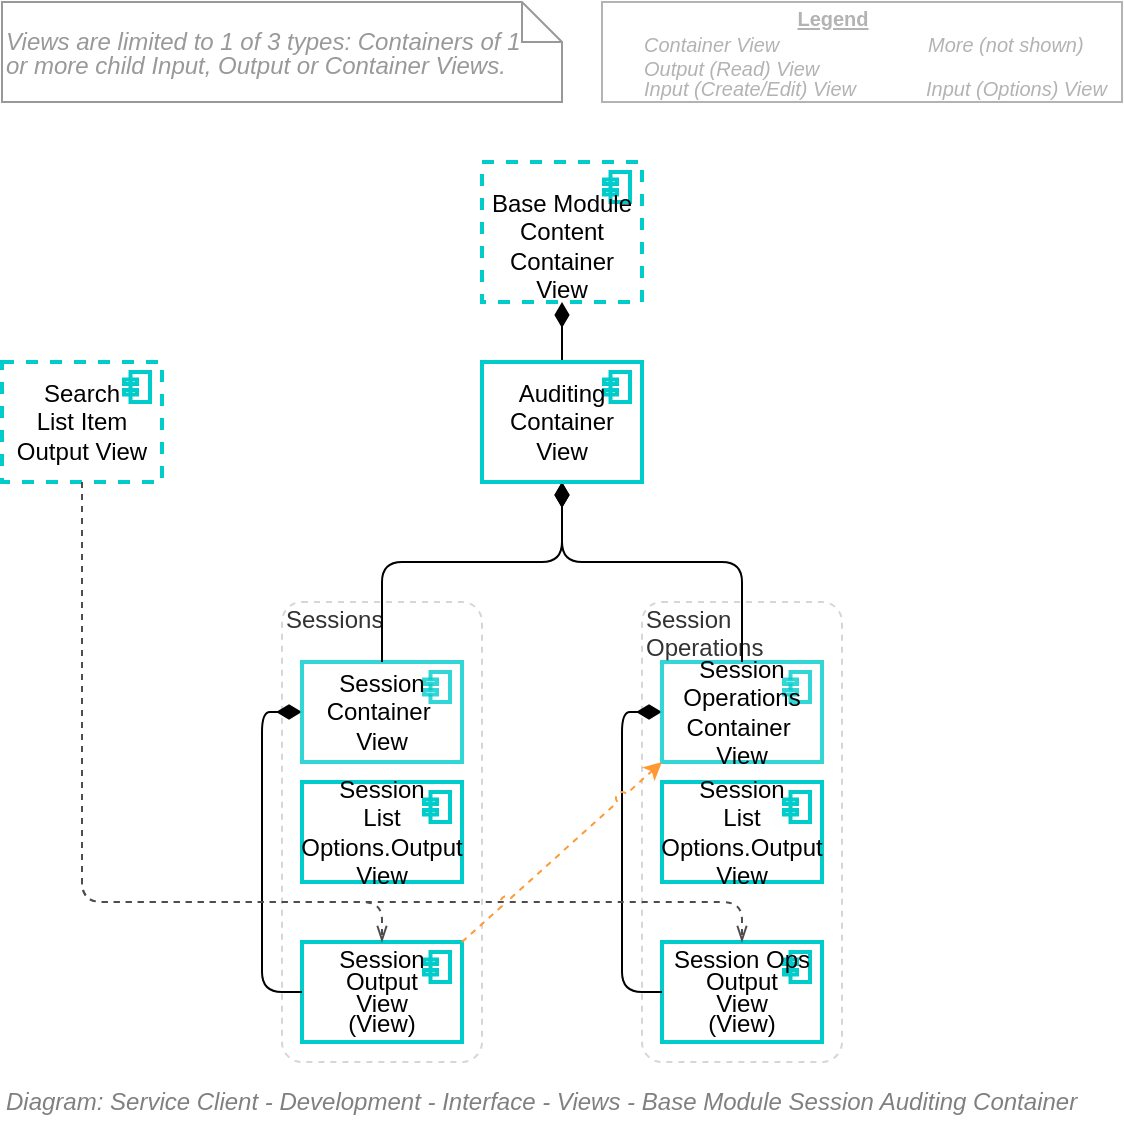 <mxfile version="20.2.4" type="google"><diagram id="pkUMfC8-6TmzSugX8mLz" name="Page-1"><mxGraphModel grid="1" page="1" gridSize="10" guides="1" tooltips="1" connect="1" arrows="1" fold="1" pageScale="1" pageWidth="827" pageHeight="1169" math="0" shadow="0"><root><mxCell id="0"/><mxCell id="1" parent="0"/><mxCell id="RaeEFFDwphc9W_5oiox0-1" value="Sessions" style="rounded=1;whiteSpace=wrap;html=1;shadow=0;glass=0;comic=0;strokeColor=#CCCCCC;fillColor=none;fontSize=12;align=left;fontColor=#333333;recursiveResize=0;container=1;collapsible=0;dashed=1;verticalAlign=top;spacing=2;spacingTop=-5;absoluteArcSize=1;opacity=80;" vertex="1" parent="1"><mxGeometry x="260" y="480" width="100" height="230" as="geometry"/></mxCell><mxCell id="RaeEFFDwphc9W_5oiox0-2" value="&lt;p style=&quot;line-height: 90%&quot;&gt;&lt;span style=&quot;font-size: 12px&quot;&gt;Session&lt;br style=&quot;font-size: 12px&quot;&gt;&lt;/span&gt;&lt;span style=&quot;font-size: 12px&quot;&gt;Output&lt;br style=&quot;font-size: 12px&quot;&gt;&lt;/span&gt;&lt;span style=&quot;font-size: 12px&quot;&gt;View&lt;br&gt;(View)&lt;br style=&quot;font-size: 12px&quot;&gt;&lt;/span&gt;&lt;/p&gt;" style="html=1;outlineConnect=0;whiteSpace=wrap;fillColor=none;strokeColor=#00CCCC;shape=mxgraph.archimate3.application;appType=comp;archiType=square;fontSize=12;verticalAlign=middle;container=1;collapsible=0;strokeWidth=2;" vertex="1" parent="RaeEFFDwphc9W_5oiox0-1"><mxGeometry x="10" y="170" width="80" height="50" as="geometry"/></mxCell><mxCell id="RaeEFFDwphc9W_5oiox0-3" value="" style="shape=image;html=1;verticalAlign=top;verticalLabelPosition=bottom;labelBackgroundColor=#ffffff;imageAspect=0;aspect=fixed;image=https://cdn1.iconfinder.com/data/icons/essential-pack-3/24/82.output-128.png;strokeColor=#00CCCC;strokeWidth=2;fillColor=none;fontSize=12;align=left;" vertex="1" parent="RaeEFFDwphc9W_5oiox0-2"><mxGeometry width="20" height="20" as="geometry"/></mxCell><mxCell id="RaeEFFDwphc9W_5oiox0-4" value="" style="html=1;endArrow=diamondThin;endFill=1;edgeStyle=elbowEdgeStyle;endSize=10;strokeColor=#000000;fontSize=12;entryX=0;entryY=0.5;entryDx=0;entryDy=0;entryPerimeter=0;exitX=0;exitY=0.5;exitDx=0;exitDy=0;exitPerimeter=0;verticalAlign=middle;" edge="1" parent="RaeEFFDwphc9W_5oiox0-1" source="RaeEFFDwphc9W_5oiox0-2" target="RaeEFFDwphc9W_5oiox0-5"><mxGeometry width="160" relative="1" as="geometry"><mxPoint y="100" as="sourcePoint"/><mxPoint x="100" y="70" as="targetPoint"/><Array as="points"><mxPoint x="-10" y="70"/></Array></mxGeometry></mxCell><mxCell id="RaeEFFDwphc9W_5oiox0-5" value="&lt;span style=&quot;font-size: 12px&quot;&gt;Session&lt;br style=&quot;font-size: 12px&quot;&gt;&lt;/span&gt;&lt;span style=&quot;font-size: 12px&quot;&gt;Container&amp;nbsp;&lt;br style=&quot;font-size: 12px&quot;&gt;&lt;/span&gt;&lt;span style=&quot;font-size: 12px&quot;&gt;View&lt;br style=&quot;font-size: 12px&quot;&gt;&lt;/span&gt;" style="html=1;outlineConnect=0;whiteSpace=wrap;fillColor=#ffffff;strokeColor=#00CCCC;shape=mxgraph.archimate3.application;appType=comp;archiType=square;fontSize=12;verticalAlign=middle;container=1;collapsible=0;strokeWidth=2;opacity=80;" vertex="1" parent="RaeEFFDwphc9W_5oiox0-1"><mxGeometry x="10" y="30" width="80" height="50" as="geometry"/></mxCell><mxCell id="RaeEFFDwphc9W_5oiox0-6" value="" style="shape=image;html=1;verticalAlign=top;verticalLabelPosition=bottom;labelBackgroundColor=#ffffff;imageAspect=0;aspect=fixed;image=https://cdn1.iconfinder.com/data/icons/material-core/18/check-box-outline-blank-128.png;strokeColor=#00CCCC;strokeWidth=2;fillColor=none;fontSize=12;align=left;" vertex="1" parent="RaeEFFDwphc9W_5oiox0-5"><mxGeometry width="20" height="20" as="geometry"/></mxCell><mxCell id="RaeEFFDwphc9W_5oiox0-7" value="&lt;span style=&quot;font-size: 12px&quot;&gt;Session&lt;br style=&quot;font-size: 12px&quot;&gt;&lt;/span&gt;&lt;span style=&quot;font-size: 12px&quot;&gt;List &lt;br&gt;Options.Output&lt;br style=&quot;font-size: 12px&quot;&gt;&lt;/span&gt;&lt;span style=&quot;font-size: 12px&quot;&gt;View&lt;br style=&quot;font-size: 12px&quot;&gt;&lt;/span&gt;" style="html=1;outlineConnect=0;whiteSpace=wrap;fillColor=none;strokeColor=#00CCCC;shape=mxgraph.archimate3.application;appType=comp;archiType=square;fontSize=12;verticalAlign=middle;container=1;collapsible=0;strokeWidth=2;" vertex="1" parent="RaeEFFDwphc9W_5oiox0-1"><mxGeometry x="10" y="90" width="80" height="50" as="geometry"/></mxCell><mxCell id="RaeEFFDwphc9W_5oiox0-8" value="" style="shape=image;html=1;verticalAlign=top;verticalLabelPosition=bottom;labelBackgroundColor=none;imageAspect=0;aspect=fixed;image=https://cdn4.iconfinder.com/data/icons/free-ui/64/v-35-128.png;strokeColor=#000000;strokeWidth=3;fillColor=#99FFFF;fontSize=12;fontColor=#000000;align=left;" vertex="1" parent="RaeEFFDwphc9W_5oiox0-7"><mxGeometry width="20" height="20" as="geometry"/></mxCell><mxCell id="RaeEFFDwphc9W_5oiox0-9" value="Session&lt;br&gt;Operations" style="rounded=1;whiteSpace=wrap;html=1;shadow=0;glass=0;comic=0;strokeColor=#CCCCCC;fillColor=none;fontSize=12;align=left;fontColor=#333333;recursiveResize=0;container=1;collapsible=0;dashed=1;verticalAlign=top;spacing=2;spacingTop=-5;absoluteArcSize=1;opacity=80;" vertex="1" parent="1"><mxGeometry x="440" y="480" width="100" height="230" as="geometry"/></mxCell><mxCell id="RaeEFFDwphc9W_5oiox0-10" value="&lt;p style=&quot;line-height: 90%&quot;&gt;&lt;span style=&quot;font-size: 12px&quot;&gt;Session Ops&lt;br style=&quot;font-size: 12px&quot;&gt;&lt;/span&gt;&lt;span style=&quot;font-size: 12px&quot;&gt;Output&lt;br style=&quot;font-size: 12px&quot;&gt;&lt;/span&gt;&lt;span style=&quot;font-size: 12px&quot;&gt;View&lt;br&gt;(View)&lt;br style=&quot;font-size: 12px&quot;&gt;&lt;/span&gt;&lt;/p&gt;" style="html=1;outlineConnect=0;whiteSpace=wrap;fillColor=none;strokeColor=#00CCCC;shape=mxgraph.archimate3.application;appType=comp;archiType=square;fontSize=12;verticalAlign=middle;container=1;collapsible=0;strokeWidth=2;" vertex="1" parent="RaeEFFDwphc9W_5oiox0-9"><mxGeometry x="10" y="170" width="80" height="50" as="geometry"/></mxCell><mxCell id="RaeEFFDwphc9W_5oiox0-11" value="" style="shape=image;html=1;verticalAlign=top;verticalLabelPosition=bottom;labelBackgroundColor=#ffffff;imageAspect=0;aspect=fixed;image=https://cdn1.iconfinder.com/data/icons/essential-pack-3/24/82.output-128.png;strokeColor=#00CCCC;strokeWidth=2;fillColor=none;fontSize=12;align=left;" vertex="1" parent="RaeEFFDwphc9W_5oiox0-10"><mxGeometry x="-6" width="20" height="20" as="geometry"/></mxCell><mxCell id="RaeEFFDwphc9W_5oiox0-12" value="" style="html=1;endArrow=diamondThin;endFill=1;edgeStyle=elbowEdgeStyle;endSize=10;strokeColor=#000000;fontSize=12;entryX=0;entryY=0.5;entryDx=0;entryDy=0;entryPerimeter=0;exitX=0;exitY=0.5;exitDx=0;exitDy=0;exitPerimeter=0;verticalAlign=middle;" edge="1" parent="RaeEFFDwphc9W_5oiox0-9" source="RaeEFFDwphc9W_5oiox0-10" target="RaeEFFDwphc9W_5oiox0-13"><mxGeometry width="160" relative="1" as="geometry"><mxPoint y="100" as="sourcePoint"/><mxPoint x="100" y="70" as="targetPoint"/><Array as="points"><mxPoint x="-10" y="70"/></Array></mxGeometry></mxCell><mxCell id="RaeEFFDwphc9W_5oiox0-13" value="&lt;span style=&quot;font-size: 12px&quot;&gt;Session&lt;br&gt;Operations&lt;br style=&quot;font-size: 12px&quot;&gt;&lt;/span&gt;&lt;span style=&quot;font-size: 12px&quot;&gt;Container&amp;nbsp;&lt;br style=&quot;font-size: 12px&quot;&gt;&lt;/span&gt;&lt;span style=&quot;font-size: 12px&quot;&gt;View&lt;br style=&quot;font-size: 12px&quot;&gt;&lt;/span&gt;" style="html=1;outlineConnect=0;whiteSpace=wrap;fillColor=#ffffff;strokeColor=#00CCCC;shape=mxgraph.archimate3.application;appType=comp;archiType=square;fontSize=12;verticalAlign=middle;container=1;collapsible=0;strokeWidth=2;opacity=80;" vertex="1" parent="RaeEFFDwphc9W_5oiox0-9"><mxGeometry x="10" y="30" width="80" height="50" as="geometry"/></mxCell><mxCell id="RaeEFFDwphc9W_5oiox0-14" value="" style="shape=image;html=1;verticalAlign=top;verticalLabelPosition=bottom;labelBackgroundColor=#ffffff;imageAspect=0;aspect=fixed;image=https://cdn1.iconfinder.com/data/icons/material-core/18/check-box-outline-blank-128.png;strokeColor=#00CCCC;strokeWidth=2;fillColor=none;fontSize=12;align=left;" vertex="1" parent="RaeEFFDwphc9W_5oiox0-13"><mxGeometry width="20" height="20" as="geometry"/></mxCell><mxCell id="RaeEFFDwphc9W_5oiox0-15" value="&lt;span style=&quot;font-size: 12px&quot;&gt;Session&lt;br style=&quot;font-size: 12px&quot;&gt;&lt;/span&gt;&lt;span style=&quot;font-size: 12px&quot;&gt;List &lt;br&gt;Options.Output&lt;br style=&quot;font-size: 12px&quot;&gt;&lt;/span&gt;&lt;span style=&quot;font-size: 12px&quot;&gt;View&lt;br style=&quot;font-size: 12px&quot;&gt;&lt;/span&gt;" style="html=1;outlineConnect=0;whiteSpace=wrap;fillColor=none;strokeColor=#00CCCC;shape=mxgraph.archimate3.application;appType=comp;archiType=square;fontSize=12;verticalAlign=middle;container=1;collapsible=0;strokeWidth=2;" vertex="1" parent="RaeEFFDwphc9W_5oiox0-9"><mxGeometry x="10" y="90" width="80" height="50" as="geometry"/></mxCell><mxCell id="RaeEFFDwphc9W_5oiox0-16" value="" style="shape=image;html=1;verticalAlign=top;verticalLabelPosition=bottom;labelBackgroundColor=none;imageAspect=0;aspect=fixed;image=https://cdn4.iconfinder.com/data/icons/free-ui/64/v-35-128.png;strokeColor=#000000;strokeWidth=3;fillColor=#99FFFF;fontSize=12;fontColor=#000000;align=left;" vertex="1" parent="RaeEFFDwphc9W_5oiox0-15"><mxGeometry width="20" height="20" as="geometry"/></mxCell><mxCell id="RaeEFFDwphc9W_5oiox0-17" style="edgeStyle=orthogonalEdgeStyle;rounded=1;orthogonalLoop=1;jettySize=auto;html=1;startArrow=none;startFill=0;endArrow=openThin;endFill=0;strokeColor=#4D4D4D;fontSize=12;dashed=1;entryX=0.5;entryY=0;entryDx=0;entryDy=0;entryPerimeter=0;" edge="1" parent="1" source="RaeEFFDwphc9W_5oiox0-25" target="RaeEFFDwphc9W_5oiox0-10"><mxGeometry relative="1" as="geometry"><mxPoint x="652.5" y="440" as="sourcePoint"/><mxPoint x="410" y="650" as="targetPoint"/><Array as="points"><mxPoint x="160" y="630"/><mxPoint x="490" y="630"/></Array></mxGeometry></mxCell><mxCell id="RaeEFFDwphc9W_5oiox0-18" value="" style="html=1;endArrow=diamondThin;endFill=1;edgeStyle=elbowEdgeStyle;elbow=vertical;endSize=10;strokeColor=#000000;fontSize=10;entryX=0.5;entryY=1;entryDx=0;entryDy=0;entryPerimeter=0;exitX=0.5;exitY=0;exitDx=0;exitDy=0;exitPerimeter=0;" edge="1" parent="1" source="RaeEFFDwphc9W_5oiox0-13" target="RaeEFFDwphc9W_5oiox0-23"><mxGeometry width="160" relative="1" as="geometry"><mxPoint x="410" y="510" as="sourcePoint"/><mxPoint x="480" y="501" as="targetPoint"/><Array as="points"><mxPoint x="450" y="460"/><mxPoint x="470" y="570"/><mxPoint x="600" y="360"/></Array></mxGeometry></mxCell><mxCell id="RaeEFFDwphc9W_5oiox0-19" value="" style="html=1;endArrow=diamondThin;endFill=1;edgeStyle=elbowEdgeStyle;elbow=vertical;endSize=10;strokeColor=#000000;fontSize=10;entryX=0.5;entryY=1;entryDx=0;entryDy=0;entryPerimeter=0;exitX=0.5;exitY=0;exitDx=0;exitDy=0;exitPerimeter=0;" edge="1" parent="1" source="RaeEFFDwphc9W_5oiox0-5" target="RaeEFFDwphc9W_5oiox0-23"><mxGeometry width="160" relative="1" as="geometry"><mxPoint x="370" y="460" as="sourcePoint"/><mxPoint x="480" y="501" as="targetPoint"/><Array as="points"><mxPoint x="410" y="460"/><mxPoint x="430" y="650"/><mxPoint x="410" y="630"/><mxPoint x="420" y="750"/><mxPoint x="440" y="480"/><mxPoint x="420" y="430"/><mxPoint x="430" y="430"/></Array></mxGeometry></mxCell><mxCell id="RaeEFFDwphc9W_5oiox0-20" value="" style="html=1;endArrow=diamondThin;endFill=1;endSize=10;strokeColor=#000000;fontSize=10;entryX=0.5;entryY=1;entryDx=0;entryDy=0;entryPerimeter=0;exitX=0.5;exitY=0;exitDx=0;exitDy=0;exitPerimeter=0;" edge="1" parent="1" source="RaeEFFDwphc9W_5oiox0-23" target="RaeEFFDwphc9W_5oiox0-21"><mxGeometry width="160" relative="1" as="geometry"><mxPoint x="310" y="450" as="sourcePoint"/><mxPoint x="670" y="300" as="targetPoint"/></mxGeometry></mxCell><mxCell id="RaeEFFDwphc9W_5oiox0-21" value="&lt;span style=&quot;font-size: 12px ; line-height: 90%&quot;&gt;&lt;br&gt;Base Module Content&lt;br&gt;Container View&lt;br style=&quot;font-size: 12px&quot;&gt;&lt;/span&gt;" style="html=1;outlineConnect=0;whiteSpace=wrap;fillColor=none;strokeColor=#00CCCC;shape=mxgraph.archimate3.application;appType=comp;archiType=square;fontSize=12;verticalAlign=middle;container=1;collapsible=0;strokeWidth=2;dashed=1;" vertex="1" parent="1"><mxGeometry x="360" y="260" width="80" height="70" as="geometry"/></mxCell><mxCell id="RaeEFFDwphc9W_5oiox0-22" value="" style="shape=image;html=1;verticalAlign=top;verticalLabelPosition=bottom;labelBackgroundColor=#ffffff;imageAspect=0;aspect=fixed;image=https://cdn1.iconfinder.com/data/icons/material-core/18/check-box-outline-blank-128.png;strokeColor=#00CCCC;strokeWidth=2;fillColor=none;fontSize=12;align=left;" vertex="1" parent="RaeEFFDwphc9W_5oiox0-21"><mxGeometry width="20" height="20" as="geometry"/></mxCell><mxCell id="RaeEFFDwphc9W_5oiox0-23" value="&lt;span style=&quot;font-size: 12px ; line-height: 90%&quot;&gt;Auditing&lt;br&gt;Container&lt;br&gt;View&lt;br style=&quot;font-size: 12px&quot;&gt;&lt;/span&gt;" style="html=1;outlineConnect=0;whiteSpace=wrap;fillColor=none;strokeColor=#00CCCC;shape=mxgraph.archimate3.application;appType=comp;archiType=square;fontSize=12;verticalAlign=middle;container=1;collapsible=0;strokeWidth=2;" vertex="1" parent="1"><mxGeometry x="360" y="360" width="80" height="60" as="geometry"/></mxCell><mxCell id="RaeEFFDwphc9W_5oiox0-24" value="" style="shape=image;html=1;verticalAlign=top;verticalLabelPosition=bottom;labelBackgroundColor=#ffffff;imageAspect=0;aspect=fixed;image=https://cdn1.iconfinder.com/data/icons/material-core/18/check-box-outline-blank-128.png;strokeColor=#00CCCC;strokeWidth=2;fillColor=none;fontSize=12;align=left;" vertex="1" parent="RaeEFFDwphc9W_5oiox0-23"><mxGeometry width="20" height="20" as="geometry"/></mxCell><mxCell id="RaeEFFDwphc9W_5oiox0-25" value="&lt;font style=&quot;font-size: 12px&quot;&gt;Search&lt;br&gt;List Item Output View&lt;/font&gt;" style="html=1;outlineConnect=0;whiteSpace=wrap;fillColor=none;strokeColor=#00CCCC;shape=mxgraph.archimate3.application;appType=comp;archiType=square;fontSize=8;verticalAlign=middle;container=1;collapsible=0;strokeWidth=2;dashed=1;" vertex="1" parent="1"><mxGeometry x="120" y="360" width="80" height="60" as="geometry"/></mxCell><mxCell id="RaeEFFDwphc9W_5oiox0-26" value="" style="shape=image;html=1;verticalAlign=top;verticalLabelPosition=bottom;labelBackgroundColor=none;imageAspect=0;aspect=fixed;image=https://cdn4.iconfinder.com/data/icons/free-ui/64/v-35-128.png;strokeColor=#000000;strokeWidth=3;fillColor=#99FFFF;fontSize=12;fontColor=#000000;align=left;" vertex="1" parent="RaeEFFDwphc9W_5oiox0-25"><mxGeometry y="-1.43" width="20" height="20" as="geometry"/></mxCell><mxCell id="RaeEFFDwphc9W_5oiox0-27" style="edgeStyle=orthogonalEdgeStyle;rounded=1;orthogonalLoop=1;jettySize=auto;html=1;startArrow=none;startFill=0;endArrow=openThin;endFill=0;strokeColor=#4D4D4D;fontSize=12;dashed=1;entryX=0.5;entryY=0;entryDx=0;entryDy=0;entryPerimeter=0;exitX=0.5;exitY=1;exitDx=0;exitDy=0;exitPerimeter=0;" edge="1" parent="1" source="RaeEFFDwphc9W_5oiox0-25" target="RaeEFFDwphc9W_5oiox0-2"><mxGeometry relative="1" as="geometry"><mxPoint x="170" y="430" as="sourcePoint"/><mxPoint x="360" y="660" as="targetPoint"/><Array as="points"><mxPoint x="160" y="630"/><mxPoint x="310" y="630"/></Array></mxGeometry></mxCell><mxCell id="RaeEFFDwphc9W_5oiox0-28" style="edgeStyle=none;rounded=0;jumpStyle=arc;orthogonalLoop=1;jettySize=auto;html=1;entryX=0;entryY=1;entryDx=0;entryDy=0;entryPerimeter=0;strokeColor=#FF9933;dashed=1;" edge="1" parent="1"><mxGeometry relative="1" as="geometry"><mxPoint x="350" y="650" as="sourcePoint"/><mxPoint x="450" y="560" as="targetPoint"/></mxGeometry></mxCell><mxCell id="RaeEFFDwphc9W_5oiox0-29" value="" style="rounded=0;whiteSpace=wrap;html=1;fontSize=10;align=left;container=1;collapsible=0;fontColor=#B3B3B3;strokeColor=#B3B3B3;" vertex="1" parent="1"><mxGeometry x="420" y="180" width="260" height="50" as="geometry"/></mxCell><mxCell id="RaeEFFDwphc9W_5oiox0-30" value="Container View" style="text;html=1;strokeColor=none;fillColor=none;align=left;verticalAlign=middle;whiteSpace=wrap;rounded=0;fontSize=10;fontStyle=2;fontColor=#B3B3B3;" vertex="1" parent="RaeEFFDwphc9W_5oiox0-29"><mxGeometry x="18.811" y="16.667" width="111.189" height="8.333" as="geometry"/></mxCell><mxCell id="RaeEFFDwphc9W_5oiox0-31" value="Output (Read) View" style="text;html=1;strokeColor=none;fillColor=none;align=left;verticalAlign=middle;whiteSpace=wrap;rounded=0;fontSize=10;fontStyle=2;fontColor=#B3B3B3;" vertex="1" parent="RaeEFFDwphc9W_5oiox0-29"><mxGeometry x="18.806" y="30.0" width="111.194" height="6.33" as="geometry"/></mxCell><mxCell id="RaeEFFDwphc9W_5oiox0-32" value="Input (Create/Edit) View" style="text;html=1;strokeColor=none;fillColor=none;align=left;verticalAlign=middle;whiteSpace=wrap;rounded=0;fontSize=10;fontStyle=2;fontColor=#B3B3B3;" vertex="1" parent="RaeEFFDwphc9W_5oiox0-29"><mxGeometry x="18.811" y="39.333" width="111.189" height="8.333" as="geometry"/></mxCell><mxCell id="RaeEFFDwphc9W_5oiox0-33" value="Legend" style="text;html=1;strokeColor=none;fillColor=none;align=center;verticalAlign=middle;whiteSpace=wrap;rounded=0;fontSize=10;fontStyle=5;fontColor=#B3B3B3;" vertex="1" parent="RaeEFFDwphc9W_5oiox0-29"><mxGeometry x="28.805" width="172.828" height="16.667" as="geometry"/></mxCell><mxCell id="RaeEFFDwphc9W_5oiox0-34" value="" style="shape=image;html=1;verticalAlign=top;verticalLabelPosition=bottom;labelBackgroundColor=#ffffff;imageAspect=0;aspect=fixed;image=https://cdn1.iconfinder.com/data/icons/material-core/18/check-box-outline-blank-128.png;strokeColor=#00CCCC;strokeWidth=2;fillColor=none;fontSize=12;align=left;" vertex="1" parent="RaeEFFDwphc9W_5oiox0-29"><mxGeometry x="3.498" y="15.83" width="10.0" height="10.0" as="geometry"/></mxCell><mxCell id="RaeEFFDwphc9W_5oiox0-35" value="" style="shape=image;html=1;verticalAlign=top;verticalLabelPosition=bottom;labelBackgroundColor=#ffffff;imageAspect=0;aspect=fixed;image=https://cdn3.iconfinder.com/data/icons/arrow-and-interface-4/28/input-2-128.png;strokeColor=#00CCCC;strokeWidth=2;fillColor=none;fontSize=12;align=left;" vertex="1" parent="RaeEFFDwphc9W_5oiox0-29"><mxGeometry x="3.498" y="39.33" width="10.0" height="10.0" as="geometry"/></mxCell><mxCell id="RaeEFFDwphc9W_5oiox0-36" value="" style="shape=image;html=1;verticalAlign=top;verticalLabelPosition=bottom;labelBackgroundColor=#ffffff;imageAspect=0;aspect=fixed;image=https://cdn1.iconfinder.com/data/icons/essential-pack-3/24/82.output-128.png;strokeColor=#00CCCC;strokeWidth=2;fillColor=none;fontSize=12;align=left;" vertex="1" parent="RaeEFFDwphc9W_5oiox0-29"><mxGeometry x="3.498" y="28.17" width="10.0" height="10.0" as="geometry"/></mxCell><mxCell id="RaeEFFDwphc9W_5oiox0-37" value="" style="shape=image;html=1;verticalAlign=top;verticalLabelPosition=bottom;labelBackgroundColor=#ffffff;imageAspect=0;aspect=fixed;image=https://cdn2.iconfinder.com/data/icons/font-awesome/1792/ellipsis-h-128.png;strokeColor=#000000;strokeWidth=2;fillColor=#D4E1F5;fontSize=12;fontColor=#000000;opacity=80;align=left;" vertex="1" parent="RaeEFFDwphc9W_5oiox0-29"><mxGeometry x="141.667" y="17.0" width="10.0" height="10.0" as="geometry"/></mxCell><mxCell id="RaeEFFDwphc9W_5oiox0-38" value="More (not shown)" style="text;html=1;strokeColor=none;fillColor=none;align=left;verticalAlign=middle;whiteSpace=wrap;rounded=0;fontSize=10;fontStyle=2;fontColor=#B3B3B3;" vertex="1" parent="RaeEFFDwphc9W_5oiox0-29"><mxGeometry x="161.481" y="18.0" width="98.519" height="6.67" as="geometry"/></mxCell><mxCell id="RaeEFFDwphc9W_5oiox0-39" value="Input (Options) View" style="text;html=1;strokeColor=none;fillColor=none;align=left;verticalAlign=middle;whiteSpace=wrap;rounded=0;fontSize=10;fontStyle=2;fontColor=#B3B3B3;" vertex="1" parent="RaeEFFDwphc9W_5oiox0-29"><mxGeometry x="160.003" y="40.0" width="98.519" height="6.67" as="geometry"/></mxCell><mxCell id="RaeEFFDwphc9W_5oiox0-40" value="" style="shape=image;html=1;verticalAlign=top;verticalLabelPosition=bottom;labelBackgroundColor=none;imageAspect=0;aspect=fixed;image=https://cdn4.iconfinder.com/data/icons/free-ui/64/v-35-128.png;strokeColor=#000000;strokeWidth=3;fillColor=#99FFFF;fontSize=12;fontColor=#000000;align=left;" vertex="1" parent="RaeEFFDwphc9W_5oiox0-29"><mxGeometry x="141.667" y="38.0" width="10.0" height="10.0" as="geometry"/></mxCell><mxCell id="RaeEFFDwphc9W_5oiox0-41" value="" style="group;spacingRight=21;" connectable="0" vertex="1" parent="1"><mxGeometry x="120" y="180" width="560" height="50" as="geometry"/></mxCell><UserObject label="&lt;p style=&quot;line-height: 100%&quot;&gt;Views are limited to 1 of 3 types: Containers of 1 or more child Input, Output or Container Views.&lt;/p&gt;" link="https://drive.google.com/file/d/1oMV0IeGAAscQwm4mQmpwyKH3BHNU0Zv-/view?usp=sharing" id="RaeEFFDwphc9W_5oiox0-42"><mxCell style="shape=note;size=20;whiteSpace=wrap;html=1;strokeWidth=1;fillColor=none;fontSize=12;align=left;fontStyle=2;strokeColor=#999999;fontColor=#999999;spacingRight=8;verticalAlign=middle;" vertex="1" parent="RaeEFFDwphc9W_5oiox0-41"><mxGeometry width="280" height="50" as="geometry"/></mxCell></UserObject><mxCell id="RaeEFFDwphc9W_5oiox0-43" value="&lt;font style=&quot;font-size: 12px&quot;&gt;Diagram: Service Client - Development - Interface - Views - Base Module Session Auditing Container&lt;/font&gt;" style="text;strokeColor=none;fillColor=none;html=1;fontSize=12;fontStyle=2;verticalAlign=middle;align=left;shadow=0;glass=0;comic=0;opacity=30;fontColor=#808080;" vertex="1" parent="1"><mxGeometry x="120" y="720" width="520" height="20" as="geometry"/></mxCell></root></mxGraphModel></diagram></mxfile>